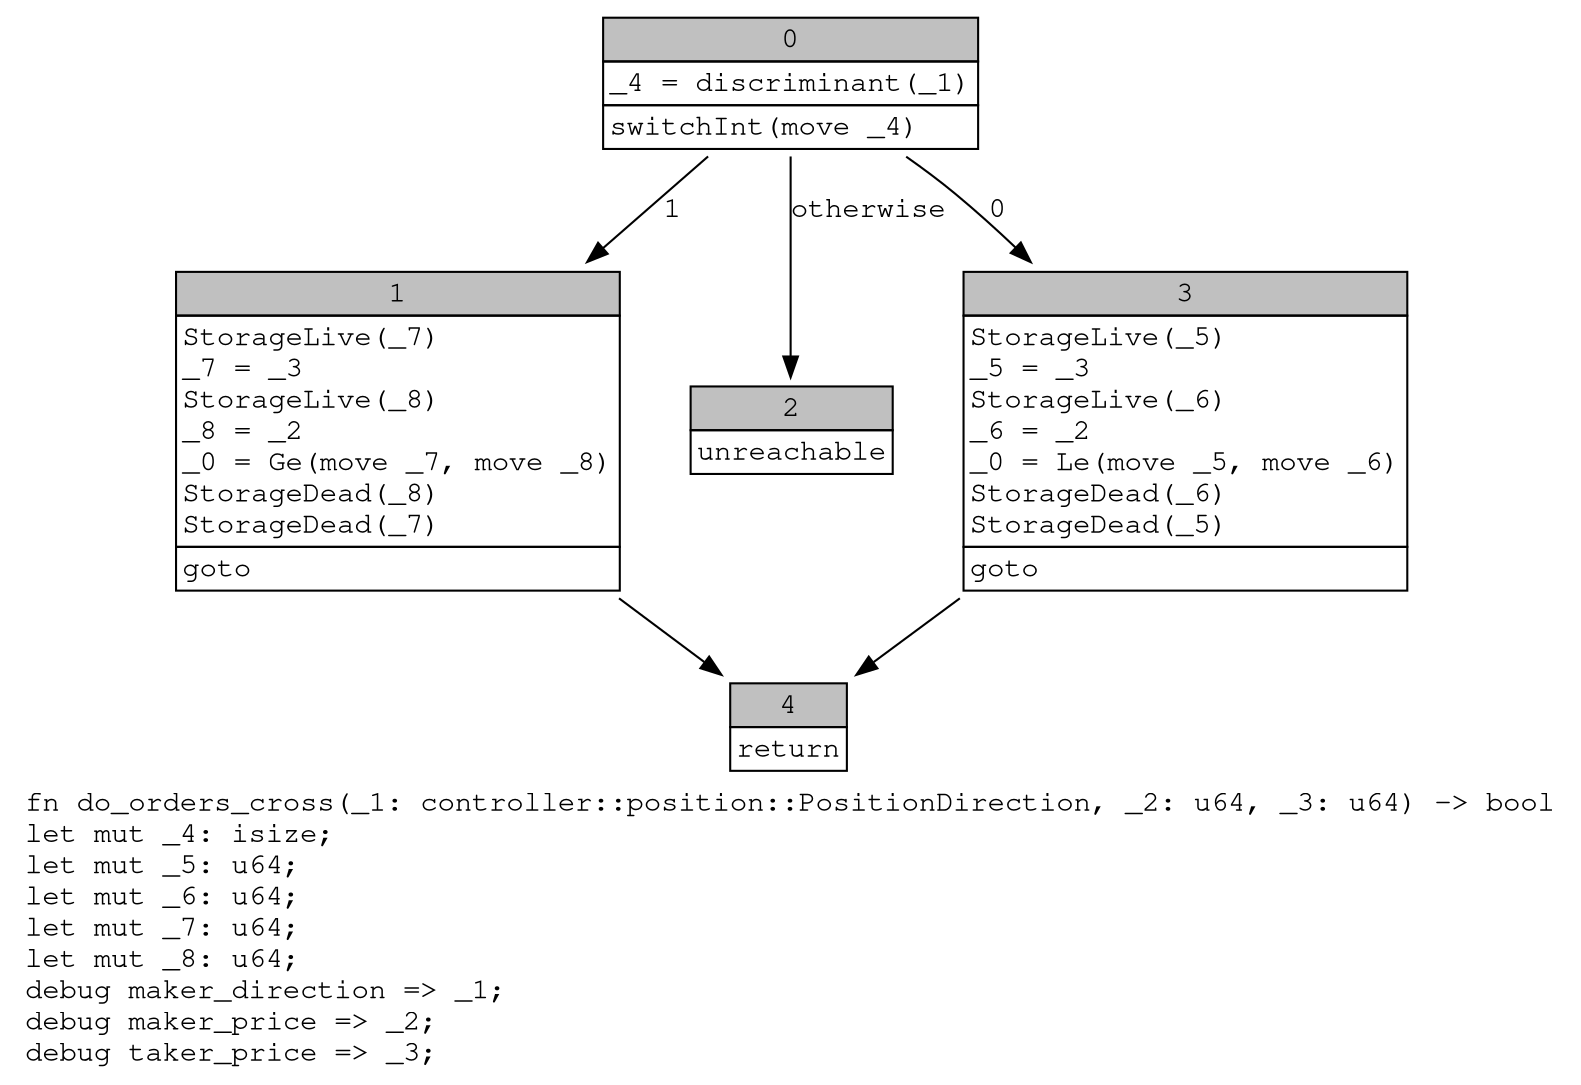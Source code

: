 digraph Mir_0_2490 {
    graph [fontname="Courier, monospace"];
    node [fontname="Courier, monospace"];
    edge [fontname="Courier, monospace"];
    label=<fn do_orders_cross(_1: controller::position::PositionDirection, _2: u64, _3: u64) -&gt; bool<br align="left"/>let mut _4: isize;<br align="left"/>let mut _5: u64;<br align="left"/>let mut _6: u64;<br align="left"/>let mut _7: u64;<br align="left"/>let mut _8: u64;<br align="left"/>debug maker_direction =&gt; _1;<br align="left"/>debug maker_price =&gt; _2;<br align="left"/>debug taker_price =&gt; _3;<br align="left"/>>;
    bb0__0_2490 [shape="none", label=<<table border="0" cellborder="1" cellspacing="0"><tr><td bgcolor="gray" align="center" colspan="1">0</td></tr><tr><td align="left" balign="left">_4 = discriminant(_1)<br/></td></tr><tr><td align="left">switchInt(move _4)</td></tr></table>>];
    bb1__0_2490 [shape="none", label=<<table border="0" cellborder="1" cellspacing="0"><tr><td bgcolor="gray" align="center" colspan="1">1</td></tr><tr><td align="left" balign="left">StorageLive(_7)<br/>_7 = _3<br/>StorageLive(_8)<br/>_8 = _2<br/>_0 = Ge(move _7, move _8)<br/>StorageDead(_8)<br/>StorageDead(_7)<br/></td></tr><tr><td align="left">goto</td></tr></table>>];
    bb2__0_2490 [shape="none", label=<<table border="0" cellborder="1" cellspacing="0"><tr><td bgcolor="gray" align="center" colspan="1">2</td></tr><tr><td align="left">unreachable</td></tr></table>>];
    bb3__0_2490 [shape="none", label=<<table border="0" cellborder="1" cellspacing="0"><tr><td bgcolor="gray" align="center" colspan="1">3</td></tr><tr><td align="left" balign="left">StorageLive(_5)<br/>_5 = _3<br/>StorageLive(_6)<br/>_6 = _2<br/>_0 = Le(move _5, move _6)<br/>StorageDead(_6)<br/>StorageDead(_5)<br/></td></tr><tr><td align="left">goto</td></tr></table>>];
    bb4__0_2490 [shape="none", label=<<table border="0" cellborder="1" cellspacing="0"><tr><td bgcolor="gray" align="center" colspan="1">4</td></tr><tr><td align="left">return</td></tr></table>>];
    bb0__0_2490 -> bb3__0_2490 [label="0"];
    bb0__0_2490 -> bb1__0_2490 [label="1"];
    bb0__0_2490 -> bb2__0_2490 [label="otherwise"];
    bb1__0_2490 -> bb4__0_2490 [label=""];
    bb3__0_2490 -> bb4__0_2490 [label=""];
}
